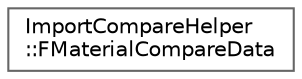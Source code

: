 digraph "Graphical Class Hierarchy"
{
 // INTERACTIVE_SVG=YES
 // LATEX_PDF_SIZE
  bgcolor="transparent";
  edge [fontname=Helvetica,fontsize=10,labelfontname=Helvetica,labelfontsize=10];
  node [fontname=Helvetica,fontsize=10,shape=box,height=0.2,width=0.4];
  rankdir="LR";
  Node0 [id="Node000000",label="ImportCompareHelper\l::FMaterialCompareData",height=0.2,width=0.4,color="grey40", fillcolor="white", style="filled",URL="$d8/d48/structImportCompareHelper_1_1FMaterialCompareData.html",tooltip=" "];
}
